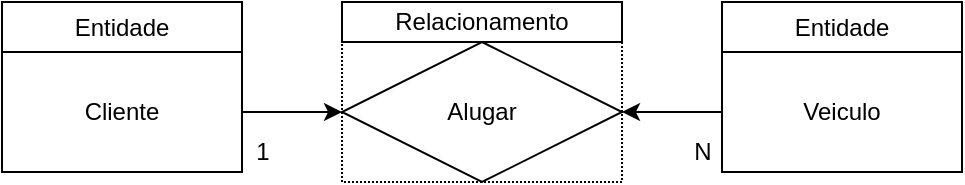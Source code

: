 <mxfile version="14.1.8" type="device"><diagram id="UzwfcoGWtlk6J4LMGT1N" name="Page-1"><mxGraphModel dx="1089" dy="708" grid="1" gridSize="10" guides="1" tooltips="1" connect="1" arrows="1" fold="1" page="1" pageScale="1" pageWidth="827" pageHeight="1169" math="0" shadow="0"><root><mxCell id="0"/><mxCell id="1" parent="0"/><mxCell id="B7ip59DOkVlVwJYfJz16-75" value="" style="whiteSpace=wrap;html=1;dashed=1;dashPattern=1 1;" parent="1" vertex="1"><mxGeometry x="180" y="20" width="140" height="70" as="geometry"/></mxCell><mxCell id="B7ip59DOkVlVwJYfJz16-11" style="edgeStyle=orthogonalEdgeStyle;rounded=0;orthogonalLoop=1;jettySize=auto;html=1;" parent="1" source="B7ip59DOkVlVwJYfJz16-12" target="B7ip59DOkVlVwJYfJz16-15" edge="1"><mxGeometry relative="1" as="geometry"/></mxCell><mxCell id="B7ip59DOkVlVwJYfJz16-12" value="Cliente" style="whiteSpace=wrap;html=1;" parent="1" vertex="1"><mxGeometry x="10" y="25" width="120" height="60" as="geometry"/></mxCell><mxCell id="B7ip59DOkVlVwJYfJz16-13" value="" style="edgeStyle=orthogonalEdgeStyle;rounded=0;orthogonalLoop=1;jettySize=auto;html=1;" parent="1" source="B7ip59DOkVlVwJYfJz16-14" target="B7ip59DOkVlVwJYfJz16-15" edge="1"><mxGeometry relative="1" as="geometry"/></mxCell><mxCell id="B7ip59DOkVlVwJYfJz16-14" value="Veiculo" style="whiteSpace=wrap;html=1;" parent="1" vertex="1"><mxGeometry x="370" y="25" width="120" height="60" as="geometry"/></mxCell><mxCell id="B7ip59DOkVlVwJYfJz16-15" value="Alugar" style="rhombus;whiteSpace=wrap;html=1;" parent="1" vertex="1"><mxGeometry x="180" y="20" width="140" height="70" as="geometry"/></mxCell><mxCell id="B7ip59DOkVlVwJYfJz16-18" value="1" style="text;html=1;align=center;verticalAlign=middle;resizable=0;points=[];autosize=1;" parent="1" vertex="1"><mxGeometry x="130" y="65" width="20" height="20" as="geometry"/></mxCell><mxCell id="B7ip59DOkVlVwJYfJz16-19" value="N" style="text;html=1;align=center;verticalAlign=middle;resizable=0;points=[];autosize=1;" parent="1" vertex="1"><mxGeometry x="350" y="65" width="20" height="20" as="geometry"/></mxCell><mxCell id="B7ip59DOkVlVwJYfJz16-72" value="Entidade" style="whiteSpace=wrap;html=1;" parent="1" vertex="1"><mxGeometry x="10" width="120" height="25" as="geometry"/></mxCell><mxCell id="B7ip59DOkVlVwJYfJz16-73" value="Entidade" style="whiteSpace=wrap;html=1;" parent="1" vertex="1"><mxGeometry x="370" width="120" height="25" as="geometry"/></mxCell><mxCell id="B7ip59DOkVlVwJYfJz16-74" value="Relacionamento" style="whiteSpace=wrap;html=1;" parent="1" vertex="1"><mxGeometry x="180" width="140" height="20" as="geometry"/></mxCell></root></mxGraphModel></diagram></mxfile>